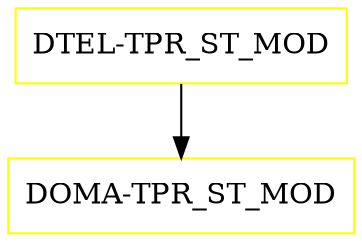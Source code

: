 digraph G {
  "DTEL-TPR_ST_MOD" [shape=box,color=yellow];
  "DOMA-TPR_ST_MOD" [shape=box,color=yellow,URL="./DOMA_TPR_ST_MOD.html"];
  "DTEL-TPR_ST_MOD" -> "DOMA-TPR_ST_MOD";
}
